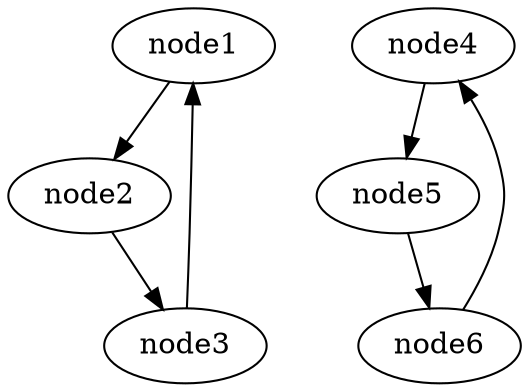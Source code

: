 digraph cycle2x3 {
name=cycle2x3
node1 -> node2 -> node3 -> node1
node4 -> node5 -> node6 -> node4
}
